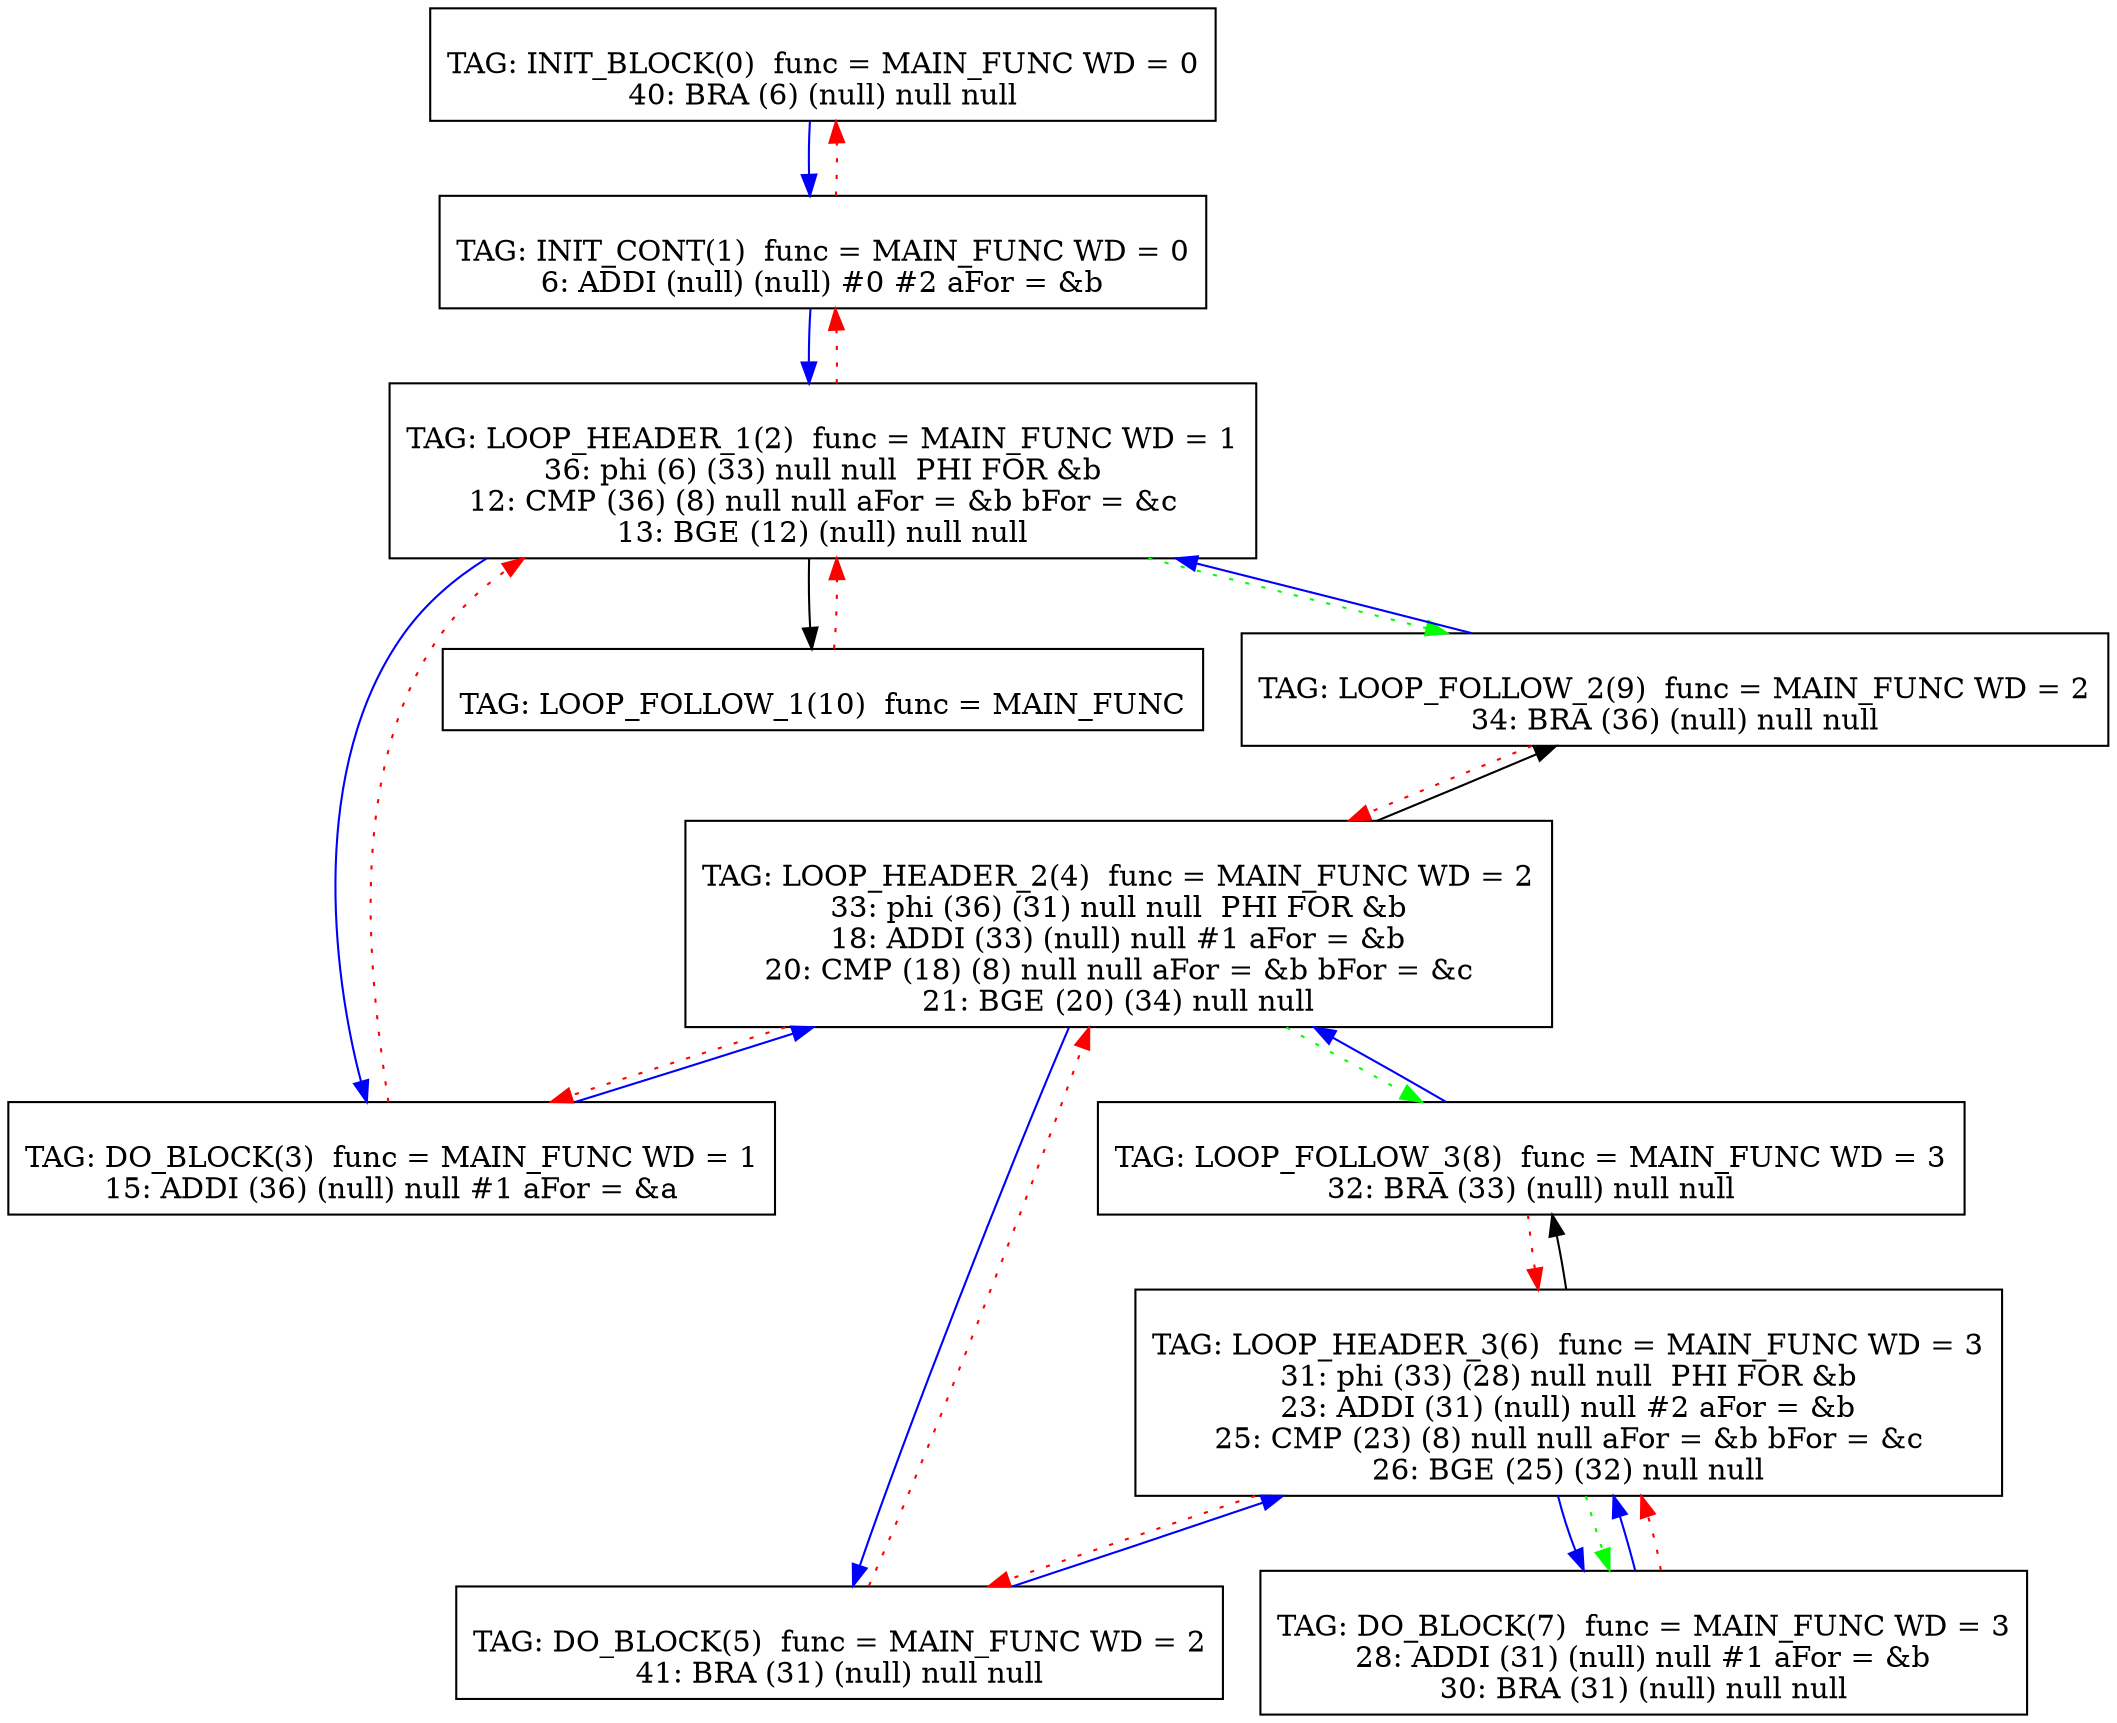 digraph {
0[label="
TAG: INIT_BLOCK(0)  func = MAIN_FUNC WD = 0
40: BRA (6) (null) null null
"];
0[shape=box];
0 -> 1[color=blue]
1[label="
TAG: INIT_CONT(1)  func = MAIN_FUNC WD = 0
6: ADDI (null) (null) #0 #2 aFor = &b
"];
1[shape=box];
1 -> 2[color=blue]
1 -> 0[color=red][style=dotted]
2[label="
TAG: LOOP_HEADER_1(2)  func = MAIN_FUNC WD = 1
36: phi (6) (33) null null  PHI FOR &b
12: CMP (36) (8) null null aFor = &b bFor = &c
13: BGE (12) (null) null null
"];
2[shape=box];
2 -> 3[color=blue]
2 -> 10[color=black]
2 -> 1[color=red][style=dotted]
2 -> 9[color=green][style=dotted]
3[label="
TAG: DO_BLOCK(3)  func = MAIN_FUNC WD = 1
15: ADDI (36) (null) null #1 aFor = &a
"];
3[shape=box];
3 -> 4[color=blue]
3 -> 2[color=red][style=dotted]
4[label="
TAG: LOOP_HEADER_2(4)  func = MAIN_FUNC WD = 2
33: phi (36) (31) null null  PHI FOR &b
18: ADDI (33) (null) null #1 aFor = &b
20: CMP (18) (8) null null aFor = &b bFor = &c
21: BGE (20) (34) null null
"];
4[shape=box];
4 -> 5[color=blue]
4 -> 9[color=black]
4 -> 3[color=red][style=dotted]
4 -> 8[color=green][style=dotted]
5[label="
TAG: DO_BLOCK(5)  func = MAIN_FUNC WD = 2
41: BRA (31) (null) null null
"];
5[shape=box];
5 -> 6[color=blue]
5 -> 4[color=red][style=dotted]
6[label="
TAG: LOOP_HEADER_3(6)  func = MAIN_FUNC WD = 3
31: phi (33) (28) null null  PHI FOR &b
23: ADDI (31) (null) null #2 aFor = &b
25: CMP (23) (8) null null aFor = &b bFor = &c
26: BGE (25) (32) null null
"];
6[shape=box];
6 -> 7[color=blue]
6 -> 8[color=black]
6 -> 5[color=red][style=dotted]
6 -> 7[color=green][style=dotted]
7[label="
TAG: DO_BLOCK(7)  func = MAIN_FUNC WD = 3
28: ADDI (31) (null) null #1 aFor = &b
30: BRA (31) (null) null null
"];
7[shape=box];
7 -> 6[color=blue]
7 -> 6[color=red][style=dotted]
8[label="
TAG: LOOP_FOLLOW_3(8)  func = MAIN_FUNC WD = 3
32: BRA (33) (null) null null
"];
8[shape=box];
8 -> 4[color=blue]
8 -> 6[color=red][style=dotted]
9[label="
TAG: LOOP_FOLLOW_2(9)  func = MAIN_FUNC WD = 2
34: BRA (36) (null) null null
"];
9[shape=box];
9 -> 2[color=blue]
9 -> 4[color=red][style=dotted]
10[label="
TAG: LOOP_FOLLOW_1(10)  func = MAIN_FUNC
"];
10[shape=box];
10 -> 2[color=red][style=dotted]
}